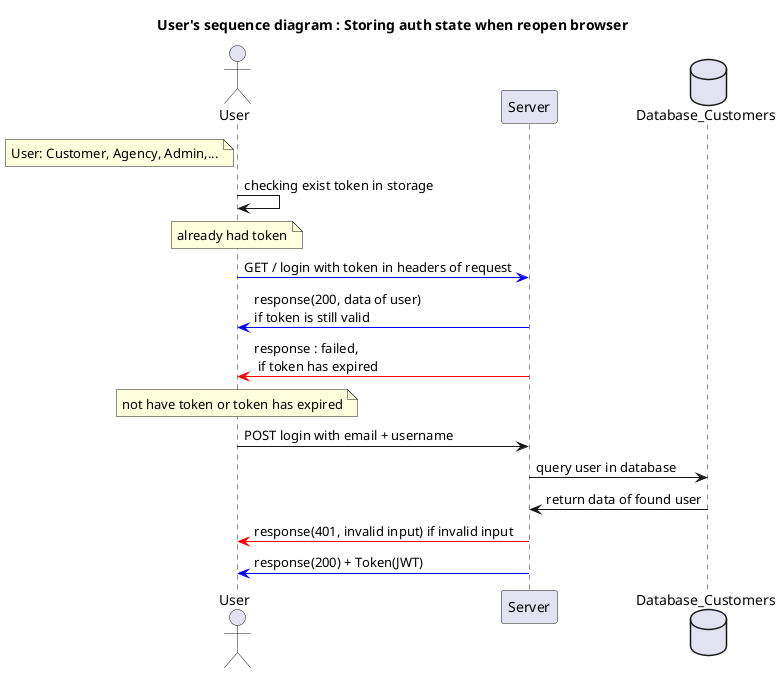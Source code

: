 @startuml Application use cases diagram
title User's sequence diagram : Storing auth state when reopen browser


actor User
participant Server
database Database_Customers as DB

note left of User 
User: Customer, Agency, Admin,...
end note

User -> User : checking exist token in storage
note over User: already had token
User -[#blue]> Server : GET / login with token in headers of request
Server -[#blue]> User: response(200, data of user) \nif token is still valid
Server -[#red]> User : response : failed, \n if token has expired
note over User : not have token or token has expired
User -> Server : POST login with email + username
Server -> DB : query user in database
DB -> Server : return data of found user
Server -[#red]> User : response(401, invalid input) if invalid input
Server -[#blue]> User : response(200) + Token(JWT)

@endulm